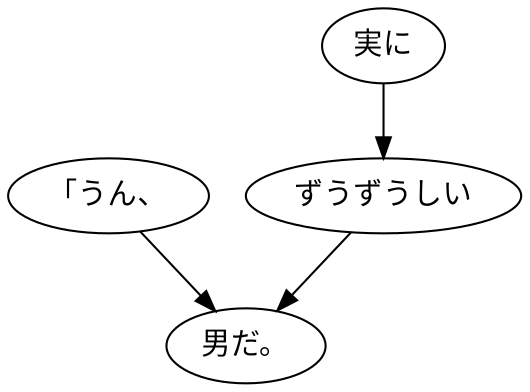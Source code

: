 digraph graph2526 {
	node0 [label="「うん、"];
	node1 [label="実に"];
	node2 [label="ずうずうしい"];
	node3 [label="男だ。"];
	node0 -> node3;
	node1 -> node2;
	node2 -> node3;
}
